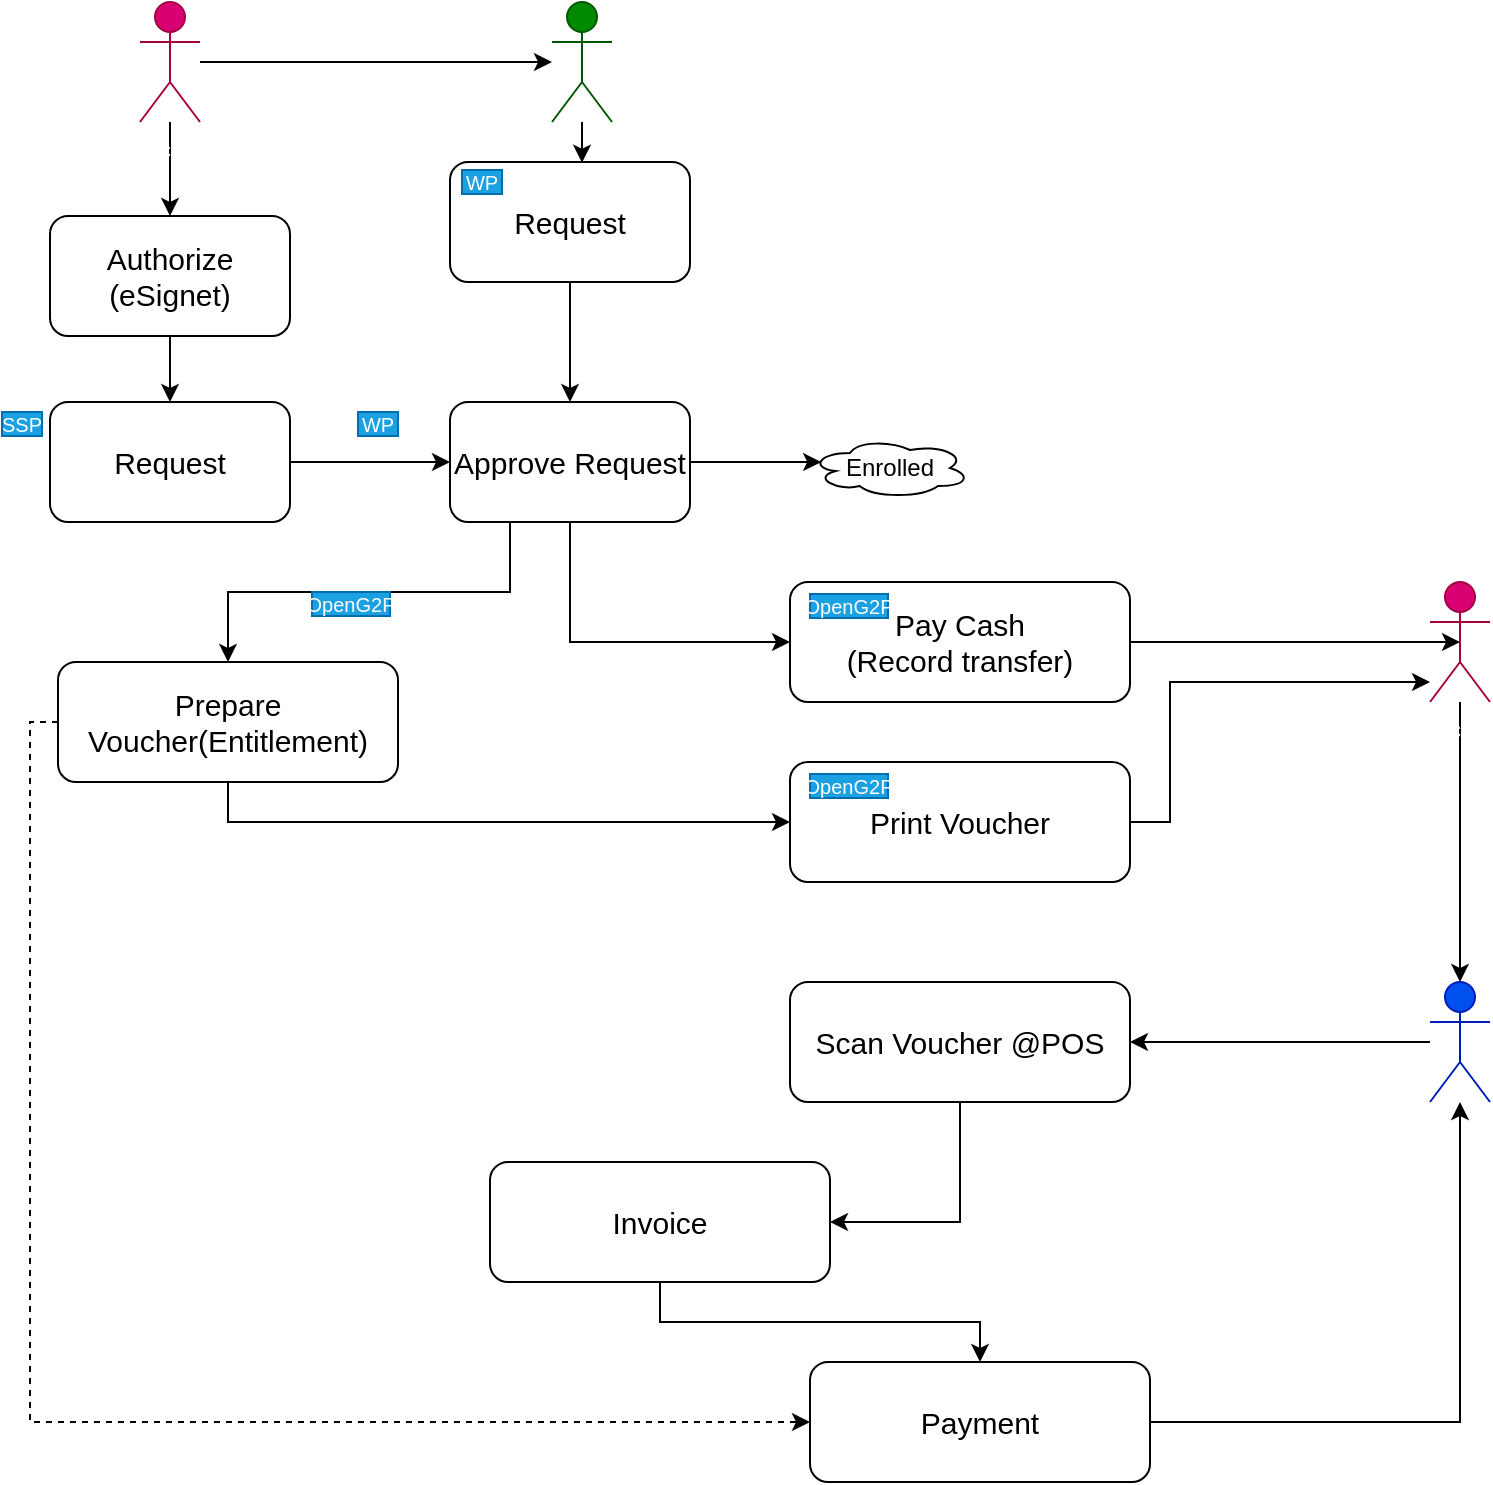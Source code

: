 <mxfile version="21.1.4" type="github">
  <diagram name="Page-1" id="4CPgPNE-6awET73HkTQn">
    <mxGraphModel dx="478" dy="278" grid="1" gridSize="10" guides="1" tooltips="1" connect="1" arrows="1" fold="1" page="1" pageScale="1" pageWidth="1100" pageHeight="800" math="0" shadow="0">
      <root>
        <mxCell id="0" />
        <mxCell id="1" parent="0" />
        <mxCell id="8cWyVWaOQBvI74vChej5-13" style="edgeStyle=orthogonalEdgeStyle;rounded=0;orthogonalLoop=1;jettySize=auto;html=1;" parent="1" source="8cWyVWaOQBvI74vChej5-1" target="8cWyVWaOQBvI74vChej5-5" edge="1">
          <mxGeometry relative="1" as="geometry" />
        </mxCell>
        <mxCell id="8cWyVWaOQBvI74vChej5-1" value="Request" style="rounded=1;whiteSpace=wrap;html=1;fontSize=15;" parent="1" vertex="1">
          <mxGeometry x="240" y="110" width="120" height="60" as="geometry" />
        </mxCell>
        <mxCell id="8cWyVWaOQBvI74vChej5-2" value="WP" style="text;html=1;strokeColor=#006EAF;fillColor=#1ba1e2;align=center;verticalAlign=middle;whiteSpace=wrap;rounded=0;fontColor=#ffffff;fontSize=10;" parent="1" vertex="1">
          <mxGeometry x="246" y="114" width="20" height="12" as="geometry" />
        </mxCell>
        <mxCell id="8cWyVWaOQBvI74vChej5-8" style="edgeStyle=orthogonalEdgeStyle;rounded=0;orthogonalLoop=1;jettySize=auto;html=1;entryX=0;entryY=0.5;entryDx=0;entryDy=0;" parent="1" source="8cWyVWaOQBvI74vChej5-3" target="8cWyVWaOQBvI74vChej5-5" edge="1">
          <mxGeometry relative="1" as="geometry">
            <Array as="points">
              <mxPoint x="90" y="260" />
            </Array>
          </mxGeometry>
        </mxCell>
        <mxCell id="8cWyVWaOQBvI74vChej5-3" value="Request" style="rounded=1;whiteSpace=wrap;html=1;fontSize=15;" parent="1" vertex="1">
          <mxGeometry x="40" y="230" width="120" height="60" as="geometry" />
        </mxCell>
        <mxCell id="8cWyVWaOQBvI74vChej5-4" value="SSP" style="text;html=1;strokeColor=#006EAF;fillColor=#1ba1e2;align=center;verticalAlign=middle;whiteSpace=wrap;rounded=0;fontColor=#ffffff;fontSize=10;" parent="1" vertex="1">
          <mxGeometry x="16" y="235" width="20" height="12" as="geometry" />
        </mxCell>
        <mxCell id="8cWyVWaOQBvI74vChej5-14" style="edgeStyle=orthogonalEdgeStyle;rounded=0;orthogonalLoop=1;jettySize=auto;html=1;entryX=0.07;entryY=0.4;entryDx=0;entryDy=0;entryPerimeter=0;" parent="1" source="8cWyVWaOQBvI74vChej5-5" target="8cWyVWaOQBvI74vChej5-11" edge="1">
          <mxGeometry relative="1" as="geometry" />
        </mxCell>
        <mxCell id="8cWyVWaOQBvI74vChej5-16" value="" style="edgeStyle=orthogonalEdgeStyle;rounded=0;orthogonalLoop=1;jettySize=auto;html=1;exitX=0.25;exitY=1;exitDx=0;exitDy=0;" parent="1" source="8cWyVWaOQBvI74vChej5-5" target="8cWyVWaOQBvI74vChej5-15" edge="1">
          <mxGeometry relative="1" as="geometry" />
        </mxCell>
        <mxCell id="8cWyVWaOQBvI74vChej5-5" value="Approve Request" style="rounded=1;whiteSpace=wrap;html=1;fontSize=15;" parent="1" vertex="1">
          <mxGeometry x="240" y="230" width="120" height="60" as="geometry" />
        </mxCell>
        <mxCell id="8cWyVWaOQBvI74vChej5-6" value="WP" style="text;html=1;strokeColor=#006EAF;fillColor=#1ba1e2;align=center;verticalAlign=middle;whiteSpace=wrap;rounded=0;fontColor=#ffffff;fontSize=10;" parent="1" vertex="1">
          <mxGeometry x="194" y="235" width="20" height="12" as="geometry" />
        </mxCell>
        <mxCell id="8cWyVWaOQBvI74vChej5-11" value="Enrolled" style="ellipse;shape=cloud;whiteSpace=wrap;html=1;" parent="1" vertex="1">
          <mxGeometry x="420" y="248" width="80" height="30" as="geometry" />
        </mxCell>
        <mxCell id="8cWyVWaOQBvI74vChej5-30" value="" style="edgeStyle=orthogonalEdgeStyle;rounded=0;orthogonalLoop=1;jettySize=auto;html=1;exitX=0.5;exitY=1;exitDx=0;exitDy=0;entryX=0;entryY=0.5;entryDx=0;entryDy=0;" parent="1" source="8cWyVWaOQBvI74vChej5-15" target="8cWyVWaOQBvI74vChej5-19" edge="1">
          <mxGeometry relative="1" as="geometry" />
        </mxCell>
        <mxCell id="8cWyVWaOQBvI74vChej5-42" style="edgeStyle=orthogonalEdgeStyle;rounded=0;orthogonalLoop=1;jettySize=auto;html=1;entryX=0;entryY=0.5;entryDx=0;entryDy=0;exitX=0.5;exitY=1;exitDx=0;exitDy=0;" parent="1" source="8cWyVWaOQBvI74vChej5-5" target="8cWyVWaOQBvI74vChej5-35" edge="1">
          <mxGeometry relative="1" as="geometry" />
        </mxCell>
        <mxCell id="8cWyVWaOQBvI74vChej5-49" style="edgeStyle=orthogonalEdgeStyle;rounded=0;orthogonalLoop=1;jettySize=auto;html=1;entryX=0;entryY=0.5;entryDx=0;entryDy=0;dashed=1;" parent="1" source="8cWyVWaOQBvI74vChej5-15" target="8cWyVWaOQBvI74vChej5-45" edge="1">
          <mxGeometry relative="1" as="geometry">
            <Array as="points">
              <mxPoint x="30" y="390" />
              <mxPoint x="30" y="740" />
            </Array>
          </mxGeometry>
        </mxCell>
        <mxCell id="8cWyVWaOQBvI74vChej5-15" value="Prepare Voucher(Entitlement)" style="rounded=1;whiteSpace=wrap;html=1;fontSize=15;" parent="1" vertex="1">
          <mxGeometry x="44" y="360" width="170" height="60" as="geometry" />
        </mxCell>
        <mxCell id="8cWyVWaOQBvI74vChej5-18" value="OpenG2P" style="text;html=1;strokeColor=#006EAF;fillColor=#1ba1e2;align=center;verticalAlign=middle;whiteSpace=wrap;rounded=0;fontColor=#ffffff;fontSize=10;" parent="1" vertex="1">
          <mxGeometry x="171" y="325" width="39" height="12" as="geometry" />
        </mxCell>
        <mxCell id="8cWyVWaOQBvI74vChej5-25" style="edgeStyle=orthogonalEdgeStyle;rounded=0;orthogonalLoop=1;jettySize=auto;html=1;" parent="1" source="8cWyVWaOQBvI74vChej5-19" target="8cWyVWaOQBvI74vChej5-24" edge="1">
          <mxGeometry relative="1" as="geometry">
            <Array as="points">
              <mxPoint x="600" y="440" />
              <mxPoint x="600" y="370" />
            </Array>
          </mxGeometry>
        </mxCell>
        <mxCell id="8cWyVWaOQBvI74vChej5-19" value="Print Voucher" style="rounded=1;whiteSpace=wrap;html=1;fontSize=15;" parent="1" vertex="1">
          <mxGeometry x="410" y="410" width="170" height="60" as="geometry" />
        </mxCell>
        <mxCell id="8cWyVWaOQBvI74vChej5-21" value="OpenG2P" style="text;html=1;strokeColor=#006EAF;fillColor=#1ba1e2;align=center;verticalAlign=middle;whiteSpace=wrap;rounded=0;fontColor=#ffffff;fontSize=10;" parent="1" vertex="1">
          <mxGeometry x="420" y="416" width="39" height="12" as="geometry" />
        </mxCell>
        <mxCell id="tiwfykB5BaasXSH7Y50k-4" value="" style="edgeStyle=orthogonalEdgeStyle;rounded=0;orthogonalLoop=1;jettySize=auto;html=1;entryX=0.55;entryY=0.006;entryDx=0;entryDy=0;entryPerimeter=0;" edge="1" parent="1" source="8cWyVWaOQBvI74vChej5-22" target="8cWyVWaOQBvI74vChej5-1">
          <mxGeometry relative="1" as="geometry" />
        </mxCell>
        <mxCell id="8cWyVWaOQBvI74vChej5-22" value="" style="shape=umlActor;verticalLabelPosition=bottom;verticalAlign=top;html=1;outlineConnect=0;fillColor=#008a00;fontColor=#ffffff;strokeColor=#005700;" parent="1" vertex="1">
          <mxGeometry x="291" y="30" width="30" height="60" as="geometry" />
        </mxCell>
        <mxCell id="8cWyVWaOQBvI74vChej5-32" value="" style="edgeStyle=orthogonalEdgeStyle;rounded=0;orthogonalLoop=1;jettySize=auto;html=1;entryX=0.5;entryY=0;entryDx=0;entryDy=0;" parent="1" source="8cWyVWaOQBvI74vChej5-23" target="tiwfykB5BaasXSH7Y50k-1" edge="1">
          <mxGeometry relative="1" as="geometry">
            <mxPoint x="130" y="140" as="targetPoint" />
          </mxGeometry>
        </mxCell>
        <mxCell id="8cWyVWaOQBvI74vChej5-43" style="edgeStyle=orthogonalEdgeStyle;rounded=0;orthogonalLoop=1;jettySize=auto;html=1;" parent="1" source="8cWyVWaOQBvI74vChej5-23" target="8cWyVWaOQBvI74vChej5-22" edge="1">
          <mxGeometry relative="1" as="geometry" />
        </mxCell>
        <mxCell id="8cWyVWaOQBvI74vChej5-23" value="Actor" style="shape=umlActor;verticalLabelPosition=bottom;verticalAlign=top;html=1;outlineConnect=0;fillColor=#d80073;fontColor=#ffffff;strokeColor=#A50040;" parent="1" vertex="1">
          <mxGeometry x="85" y="30" width="30" height="60" as="geometry" />
        </mxCell>
        <mxCell id="8cWyVWaOQBvI74vChej5-28" style="edgeStyle=orthogonalEdgeStyle;rounded=0;orthogonalLoop=1;jettySize=auto;html=1;entryX=0.5;entryY=0;entryDx=0;entryDy=0;entryPerimeter=0;" parent="1" source="8cWyVWaOQBvI74vChej5-24" target="8cWyVWaOQBvI74vChej5-26" edge="1">
          <mxGeometry relative="1" as="geometry" />
        </mxCell>
        <mxCell id="8cWyVWaOQBvI74vChej5-24" value="Actor" style="shape=umlActor;verticalLabelPosition=bottom;verticalAlign=top;html=1;outlineConnect=0;fillColor=#d80073;fontColor=#ffffff;strokeColor=#A50040;" parent="1" vertex="1">
          <mxGeometry x="730" y="320" width="30" height="60" as="geometry" />
        </mxCell>
        <mxCell id="8cWyVWaOQBvI74vChej5-29" style="edgeStyle=orthogonalEdgeStyle;rounded=0;orthogonalLoop=1;jettySize=auto;html=1;" parent="1" source="8cWyVWaOQBvI74vChej5-26" target="8cWyVWaOQBvI74vChej5-27" edge="1">
          <mxGeometry relative="1" as="geometry" />
        </mxCell>
        <mxCell id="8cWyVWaOQBvI74vChej5-26" value="Actor" style="shape=umlActor;verticalLabelPosition=bottom;verticalAlign=top;html=1;outlineConnect=0;fillColor=#0050ef;fontColor=#ffffff;strokeColor=#001DBC;" parent="1" vertex="1">
          <mxGeometry x="730" y="520" width="30" height="60" as="geometry" />
        </mxCell>
        <mxCell id="8cWyVWaOQBvI74vChej5-41" value="" style="edgeStyle=orthogonalEdgeStyle;rounded=0;orthogonalLoop=1;jettySize=auto;html=1;entryX=1;entryY=0.5;entryDx=0;entryDy=0;" parent="1" source="8cWyVWaOQBvI74vChej5-27" target="8cWyVWaOQBvI74vChej5-40" edge="1">
          <mxGeometry relative="1" as="geometry">
            <Array as="points">
              <mxPoint x="495" y="640" />
            </Array>
          </mxGeometry>
        </mxCell>
        <mxCell id="8cWyVWaOQBvI74vChej5-27" value="Scan Voucher @POS" style="rounded=1;whiteSpace=wrap;html=1;fontSize=15;" parent="1" vertex="1">
          <mxGeometry x="410" y="520" width="170" height="60" as="geometry" />
        </mxCell>
        <mxCell id="8cWyVWaOQBvI74vChej5-39" style="edgeStyle=orthogonalEdgeStyle;rounded=0;orthogonalLoop=1;jettySize=auto;html=1;entryX=0.5;entryY=0.5;entryDx=0;entryDy=0;entryPerimeter=0;" parent="1" source="8cWyVWaOQBvI74vChej5-35" target="8cWyVWaOQBvI74vChej5-24" edge="1">
          <mxGeometry relative="1" as="geometry" />
        </mxCell>
        <mxCell id="8cWyVWaOQBvI74vChej5-35" value="Pay Cash&lt;br&gt;(Record transfer)" style="rounded=1;whiteSpace=wrap;html=1;fontSize=15;" parent="1" vertex="1">
          <mxGeometry x="410" y="320" width="170" height="60" as="geometry" />
        </mxCell>
        <mxCell id="8cWyVWaOQBvI74vChej5-37" value="OpenG2P" style="text;html=1;strokeColor=#006EAF;fillColor=#1ba1e2;align=center;verticalAlign=middle;whiteSpace=wrap;rounded=0;fontColor=#ffffff;fontSize=10;" parent="1" vertex="1">
          <mxGeometry x="420" y="326" width="39" height="12" as="geometry" />
        </mxCell>
        <mxCell id="8cWyVWaOQBvI74vChej5-48" style="edgeStyle=orthogonalEdgeStyle;rounded=0;orthogonalLoop=1;jettySize=auto;html=1;entryX=0.5;entryY=0;entryDx=0;entryDy=0;" parent="1" source="8cWyVWaOQBvI74vChej5-40" target="8cWyVWaOQBvI74vChej5-45" edge="1">
          <mxGeometry relative="1" as="geometry" />
        </mxCell>
        <mxCell id="8cWyVWaOQBvI74vChej5-40" value="Invoice" style="rounded=1;whiteSpace=wrap;html=1;fontSize=15;" parent="1" vertex="1">
          <mxGeometry x="260" y="610" width="170" height="60" as="geometry" />
        </mxCell>
        <mxCell id="8cWyVWaOQBvI74vChej5-47" style="edgeStyle=orthogonalEdgeStyle;rounded=0;orthogonalLoop=1;jettySize=auto;html=1;" parent="1" source="8cWyVWaOQBvI74vChej5-45" target="8cWyVWaOQBvI74vChej5-26" edge="1">
          <mxGeometry relative="1" as="geometry" />
        </mxCell>
        <mxCell id="8cWyVWaOQBvI74vChej5-45" value="Payment" style="rounded=1;whiteSpace=wrap;html=1;fontSize=15;" parent="1" vertex="1">
          <mxGeometry x="420" y="710" width="170" height="60" as="geometry" />
        </mxCell>
        <mxCell id="tiwfykB5BaasXSH7Y50k-2" value="" style="edgeStyle=orthogonalEdgeStyle;rounded=0;orthogonalLoop=1;jettySize=auto;html=1;" edge="1" parent="1" source="tiwfykB5BaasXSH7Y50k-1" target="8cWyVWaOQBvI74vChej5-3">
          <mxGeometry relative="1" as="geometry" />
        </mxCell>
        <mxCell id="tiwfykB5BaasXSH7Y50k-1" value="Authorize&lt;br&gt;(eSignet)" style="rounded=1;whiteSpace=wrap;html=1;fontSize=15;" vertex="1" parent="1">
          <mxGeometry x="40" y="137" width="120" height="60" as="geometry" />
        </mxCell>
      </root>
    </mxGraphModel>
  </diagram>
</mxfile>
